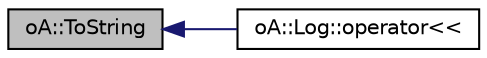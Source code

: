 digraph "oA::ToString"
{
  edge [fontname="Helvetica",fontsize="10",labelfontname="Helvetica",labelfontsize="10"];
  node [fontname="Helvetica",fontsize="10",shape=record];
  rankdir="LR";
  Node7 [label="oA::ToString",height=0.2,width=0.4,color="black", fillcolor="grey75", style="filled", fontcolor="black"];
  Node7 -> Node8 [dir="back",color="midnightblue",fontsize="10",style="solid",fontname="Helvetica"];
  Node8 [label="oA::Log::operator\<\<",height=0.2,width=0.4,color="black", fillcolor="white", style="filled",URL="$classo_a_1_1_log.html#a206fea477101843b2eb9cbc71ebd34cd"];
}
